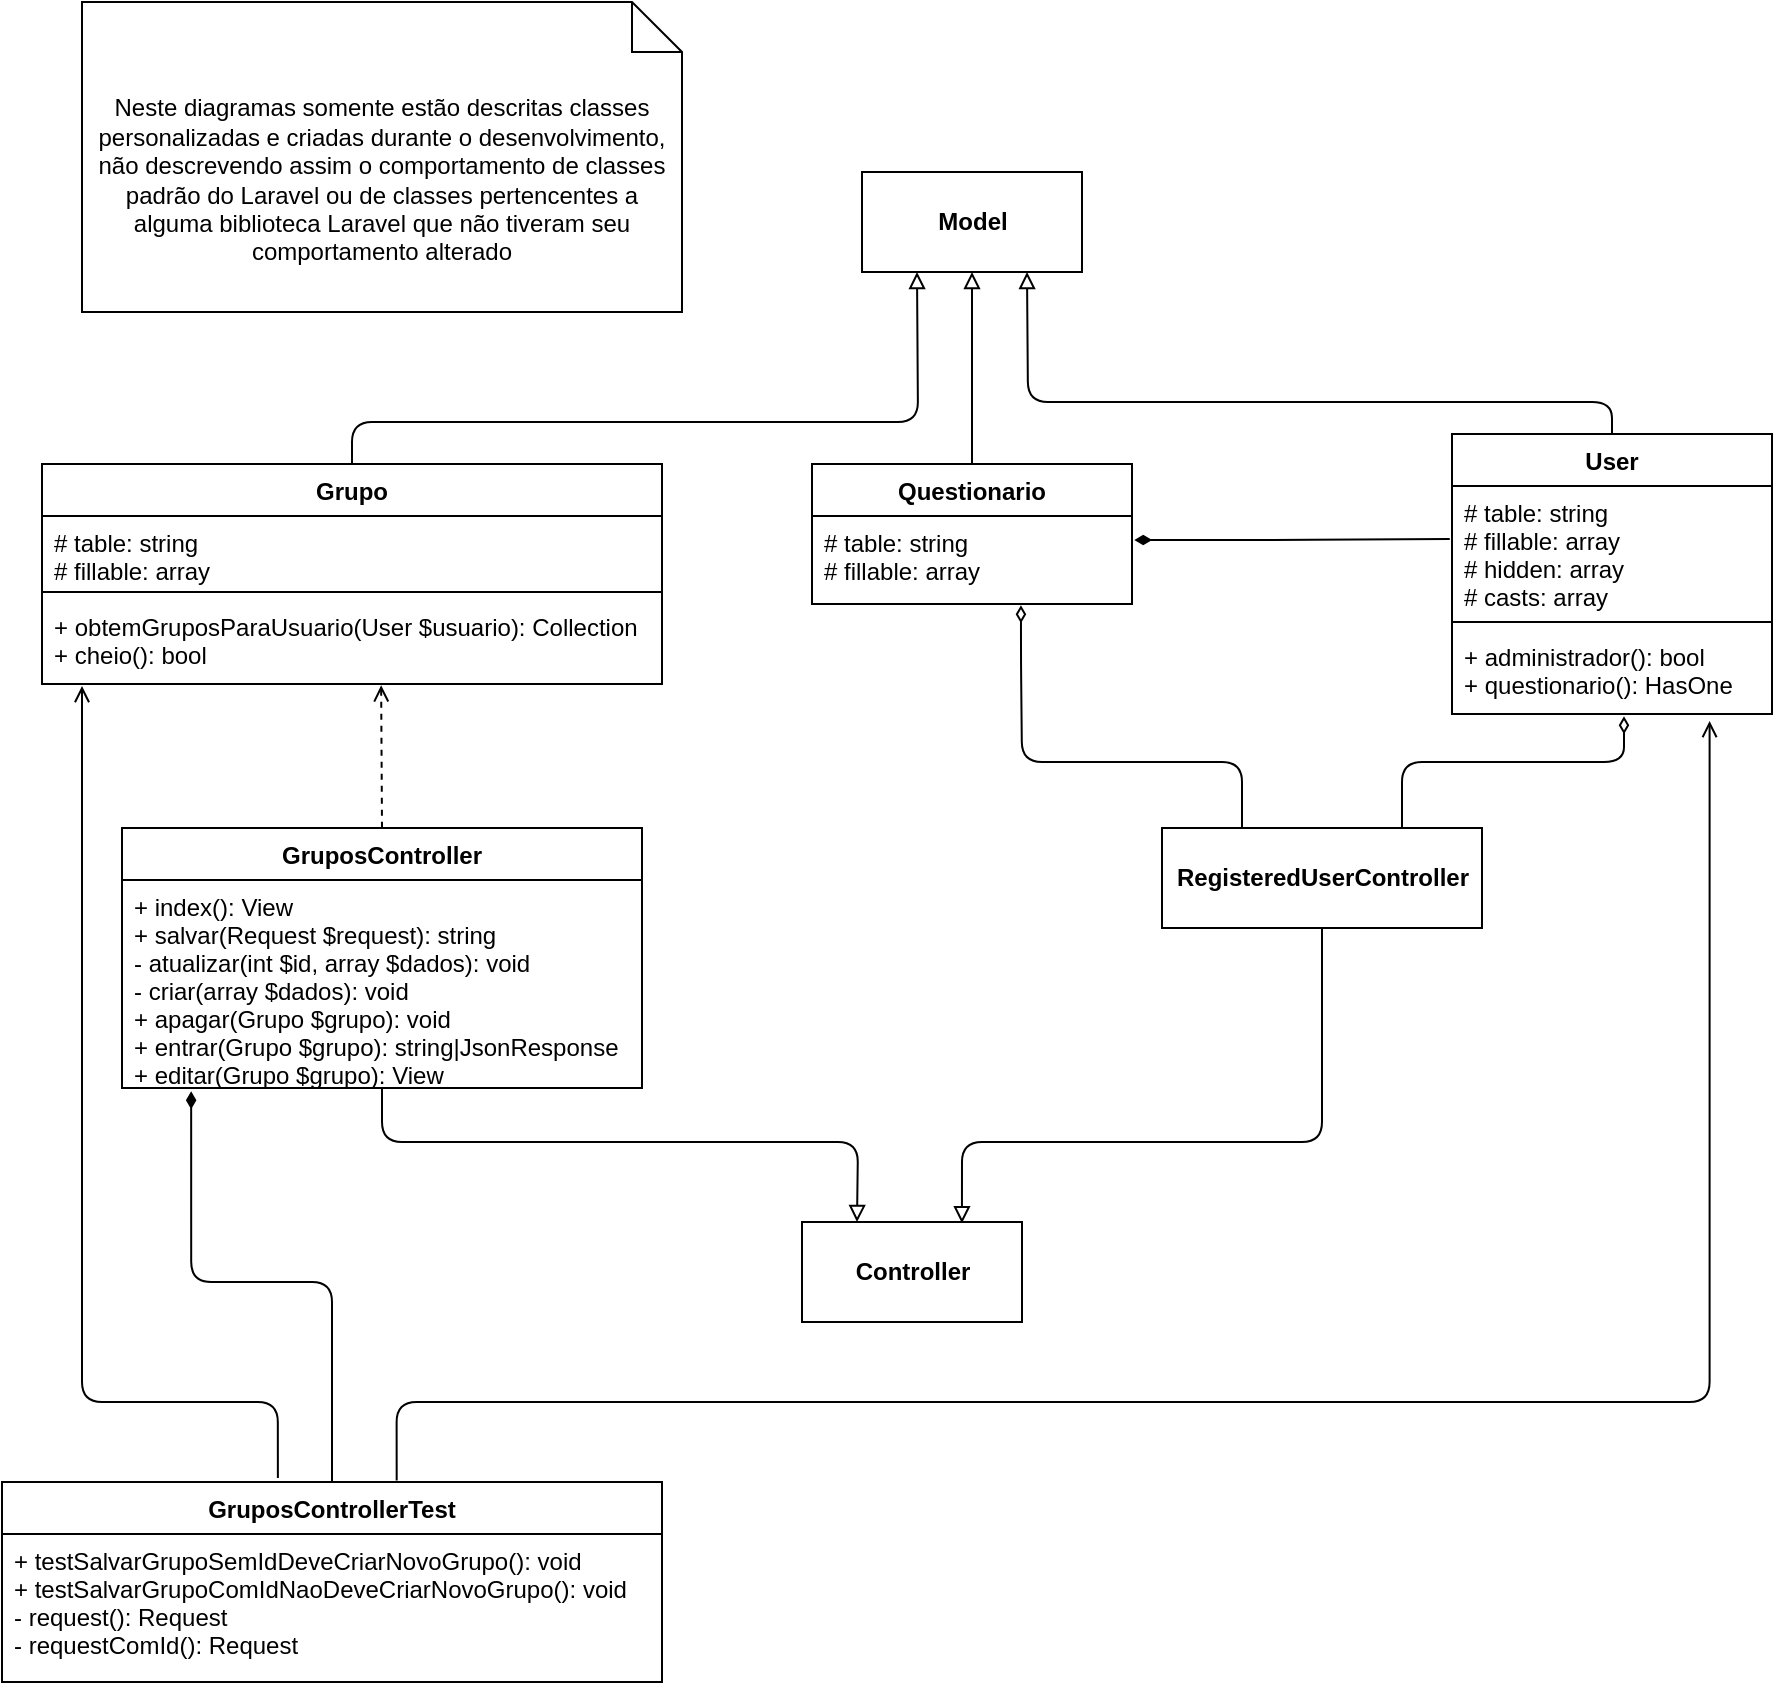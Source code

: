<mxfile version="15.4.0" type="device"><diagram id="AtznXmaVAQkNEbKWmoS8" name="Página-1"><mxGraphModel dx="1848" dy="1767" grid="1" gridSize="10" guides="1" tooltips="1" connect="1" arrows="1" fold="1" page="1" pageScale="1" pageWidth="827" pageHeight="1169" math="0" shadow="0"><root><mxCell id="0"/><mxCell id="1" parent="0"/><mxCell id="llzI9REoWxfGJaRleYja-14" style="rounded=1;orthogonalLoop=1;jettySize=auto;html=1;exitX=0.5;exitY=0;exitDx=0;exitDy=0;entryX=0.25;entryY=1;entryDx=0;entryDy=0;endArrow=block;endFill=0;startArrow=none;startFill=0;" parent="1" source="eUh0fk9WpUcuAAmM2z-j-5" target="sop4DFbQc2MSbeX4ypm9-6" edge="1"><mxGeometry relative="1" as="geometry"><mxPoint x="277.5" y="100" as="targetPoint"/><mxPoint x="160" y="181" as="sourcePoint"/><Array as="points"><mxPoint x="145" y="160"/><mxPoint x="428" y="160"/></Array></mxGeometry></mxCell><mxCell id="KbaylGvpEEM9X5UKFjrA-10" style="edgeStyle=orthogonalEdgeStyle;rounded=1;orthogonalLoop=1;jettySize=auto;html=1;entryX=0.5;entryY=0;entryDx=0;entryDy=0;startArrow=open;startFill=0;endArrow=none;endFill=0;dashed=1;exitX=0.547;exitY=1.016;exitDx=0;exitDy=0;exitPerimeter=0;" parent="1" source="eUh0fk9WpUcuAAmM2z-j-8" target="sop4DFbQc2MSbeX4ypm9-12" edge="1"><mxGeometry relative="1" as="geometry"><Array as="points"><mxPoint x="160" y="292"/></Array><mxPoint x="145" y="300" as="sourcePoint"/></mxGeometry></mxCell><mxCell id="llzI9REoWxfGJaRleYja-17" style="rounded=1;orthogonalLoop=1;jettySize=auto;html=1;exitX=0.5;exitY=0;exitDx=0;exitDy=0;entryX=0.75;entryY=1;entryDx=0;entryDy=0;endArrow=block;endFill=0;" parent="1" source="iEVbgEo763OMgh6I9MX8-1" target="sop4DFbQc2MSbeX4ypm9-6" edge="1"><mxGeometry relative="1" as="geometry"><mxPoint x="305" y="100" as="targetPoint"/><mxPoint x="775" y="181" as="sourcePoint"/><Array as="points"><mxPoint x="775" y="150"/><mxPoint x="483" y="150"/></Array></mxGeometry></mxCell><mxCell id="llzI9REoWxfGJaRleYja-26" style="edgeStyle=none;rounded=0;orthogonalLoop=1;jettySize=auto;html=1;exitX=0.5;exitY=0;exitDx=0;exitDy=0;endArrow=block;endFill=0;startArrow=none;startFill=0;entryX=0.5;entryY=1;entryDx=0;entryDy=0;" parent="1" source="llzI9REoWxfGJaRleYja-22" target="sop4DFbQc2MSbeX4ypm9-6" edge="1"><mxGeometry relative="1" as="geometry"><mxPoint x="305" y="110" as="targetPoint"/></mxGeometry></mxCell><mxCell id="llzI9REoWxfGJaRleYja-22" value="Questionario" style="swimlane;fontStyle=1;align=center;verticalAlign=top;childLayout=stackLayout;horizontal=1;startSize=26;horizontalStack=0;resizeParent=1;resizeParentMax=0;resizeLast=0;collapsible=1;marginBottom=0;" parent="1" vertex="1"><mxGeometry x="375" y="181" width="160" height="70" as="geometry"/></mxCell><mxCell id="llzI9REoWxfGJaRleYja-23" value="# table: string&#10;# fillable: array" style="text;strokeColor=none;fillColor=none;align=left;verticalAlign=top;spacingLeft=4;spacingRight=4;overflow=hidden;rotatable=0;points=[[0,0.5],[1,0.5]];portConstraint=eastwest;" parent="llzI9REoWxfGJaRleYja-22" vertex="1"><mxGeometry y="26" width="160" height="44" as="geometry"/></mxCell><mxCell id="sop4DFbQc2MSbeX4ypm9-6" value="&lt;b&gt;Model&lt;/b&gt;" style="html=1;" parent="1" vertex="1"><mxGeometry x="400" y="35" width="110" height="50" as="geometry"/></mxCell><mxCell id="sop4DFbQc2MSbeX4ypm9-7" value="&lt;b&gt;Controller&lt;/b&gt;" style="html=1;" parent="1" vertex="1"><mxGeometry x="370" y="560" width="110" height="50" as="geometry"/></mxCell><mxCell id="sop4DFbQc2MSbeX4ypm9-25" style="edgeStyle=none;rounded=1;orthogonalLoop=1;jettySize=auto;html=1;entryX=0.25;entryY=0;entryDx=0;entryDy=0;strokeColor=#000000;endArrow=block;endFill=0;startArrow=none;startFill=0;" parent="1" source="sop4DFbQc2MSbeX4ypm9-12" target="sop4DFbQc2MSbeX4ypm9-7" edge="1"><mxGeometry relative="1" as="geometry"><Array as="points"><mxPoint x="160" y="520"/><mxPoint x="398" y="520"/></Array></mxGeometry></mxCell><mxCell id="sop4DFbQc2MSbeX4ypm9-12" value="GruposController" style="swimlane;fontStyle=1;align=center;verticalAlign=top;childLayout=stackLayout;horizontal=1;startSize=26;horizontalStack=0;resizeParent=1;resizeParentMax=0;resizeLast=0;collapsible=1;marginBottom=0;" parent="1" vertex="1"><mxGeometry x="30" y="363" width="260" height="130" as="geometry"/></mxCell><mxCell id="sop4DFbQc2MSbeX4ypm9-15" value="+ index(): View&#10;+ salvar(Request $request): string&#10;- atualizar(int $id, array $dados): void&#10;- criar(array $dados): void&#10;+ apagar(Grupo $grupo): void&#10;+ entrar(Grupo $grupo): string|JsonResponse&#10;+ editar(Grupo $grupo): View" style="text;strokeColor=none;fillColor=none;align=left;verticalAlign=top;spacingLeft=4;spacingRight=4;overflow=hidden;rotatable=0;points=[[0,0.5],[1,0.5]];portConstraint=eastwest;" parent="sop4DFbQc2MSbeX4ypm9-12" vertex="1"><mxGeometry y="26" width="260" height="104" as="geometry"/></mxCell><mxCell id="sop4DFbQc2MSbeX4ypm9-26" style="edgeStyle=none;rounded=1;orthogonalLoop=1;jettySize=auto;html=1;entryX=0.727;entryY=0.013;entryDx=0;entryDy=0;strokeColor=#000000;endArrow=block;endFill=0;startArrow=none;startFill=0;exitX=0.5;exitY=1;exitDx=0;exitDy=0;entryPerimeter=0;shadow=0;sketch=0;" parent="1" source="KbaylGvpEEM9X5UKFjrA-17" target="sop4DFbQc2MSbeX4ypm9-7" edge="1"><mxGeometry relative="1" as="geometry"><mxPoint x="771" y="446.988" as="sourcePoint"/><Array as="points"><mxPoint x="630" y="520"/><mxPoint x="450" y="520"/></Array></mxGeometry></mxCell><mxCell id="iEVbgEo763OMgh6I9MX8-12" style="edgeStyle=orthogonalEdgeStyle;rounded=1;orthogonalLoop=1;jettySize=auto;html=1;exitX=0.75;exitY=0;exitDx=0;exitDy=0;entryX=0.54;entryY=1.026;entryDx=0;entryDy=0;entryPerimeter=0;startArrow=none;startFill=0;endArrow=diamondThin;endFill=0;" parent="1" source="KbaylGvpEEM9X5UKFjrA-17" target="iEVbgEo763OMgh6I9MX8-4" edge="1"><mxGeometry relative="1" as="geometry"><Array as="points"><mxPoint x="670" y="330"/><mxPoint x="781" y="330"/><mxPoint x="781" y="307"/></Array></mxGeometry></mxCell><mxCell id="KbaylGvpEEM9X5UKFjrA-17" value="&lt;b&gt;RegisteredUserController&lt;/b&gt;" style="html=1;" parent="1" vertex="1"><mxGeometry x="550" y="363" width="160" height="50" as="geometry"/></mxCell><mxCell id="eUh0fk9WpUcuAAmM2z-j-5" value="Grupo" style="swimlane;fontStyle=1;align=center;verticalAlign=top;childLayout=stackLayout;horizontal=1;startSize=26;horizontalStack=0;resizeParent=1;resizeParentMax=0;resizeLast=0;collapsible=1;marginBottom=0;" parent="1" vertex="1"><mxGeometry x="-10" y="181" width="310" height="110" as="geometry"/></mxCell><mxCell id="eUh0fk9WpUcuAAmM2z-j-6" value="# table: string&#10;# fillable: array" style="text;strokeColor=none;fillColor=none;align=left;verticalAlign=top;spacingLeft=4;spacingRight=4;overflow=hidden;rotatable=0;points=[[0,0.5],[1,0.5]];portConstraint=eastwest;" parent="eUh0fk9WpUcuAAmM2z-j-5" vertex="1"><mxGeometry y="26" width="310" height="34" as="geometry"/></mxCell><mxCell id="eUh0fk9WpUcuAAmM2z-j-7" value="" style="line;strokeWidth=1;fillColor=none;align=left;verticalAlign=middle;spacingTop=-1;spacingLeft=3;spacingRight=3;rotatable=0;labelPosition=right;points=[];portConstraint=eastwest;" parent="eUh0fk9WpUcuAAmM2z-j-5" vertex="1"><mxGeometry y="60" width="310" height="8" as="geometry"/></mxCell><mxCell id="eUh0fk9WpUcuAAmM2z-j-8" value="+ obtemGruposParaUsuario(User $usuario): Collection&#10;+ cheio(): bool" style="text;strokeColor=none;fillColor=none;align=left;verticalAlign=top;spacingLeft=4;spacingRight=4;overflow=hidden;rotatable=0;points=[[0,0.5],[1,0.5]];portConstraint=eastwest;" parent="eUh0fk9WpUcuAAmM2z-j-5" vertex="1"><mxGeometry y="68" width="310" height="42" as="geometry"/></mxCell><mxCell id="iEVbgEo763OMgh6I9MX8-1" value="User" style="swimlane;fontStyle=1;align=center;verticalAlign=top;childLayout=stackLayout;horizontal=1;startSize=26;horizontalStack=0;resizeParent=1;resizeParentMax=0;resizeLast=0;collapsible=1;marginBottom=0;" parent="1" vertex="1"><mxGeometry x="695" y="166" width="160" height="140" as="geometry"/></mxCell><mxCell id="iEVbgEo763OMgh6I9MX8-2" value="# table: string&#10;# fillable: array&#10;# hidden: array&#10;# casts: array&#10;&#10;" style="text;strokeColor=none;fillColor=none;align=left;verticalAlign=top;spacingLeft=4;spacingRight=4;overflow=hidden;rotatable=0;points=[[0,0.5],[1,0.5]];portConstraint=eastwest;" parent="iEVbgEo763OMgh6I9MX8-1" vertex="1"><mxGeometry y="26" width="160" height="64" as="geometry"/></mxCell><mxCell id="iEVbgEo763OMgh6I9MX8-3" value="" style="line;strokeWidth=1;fillColor=none;align=left;verticalAlign=middle;spacingTop=-1;spacingLeft=3;spacingRight=3;rotatable=0;labelPosition=right;points=[];portConstraint=eastwest;" parent="iEVbgEo763OMgh6I9MX8-1" vertex="1"><mxGeometry y="90" width="160" height="8" as="geometry"/></mxCell><mxCell id="iEVbgEo763OMgh6I9MX8-4" value="+ administrador(): bool&#10;+ questionario(): HasOne" style="text;strokeColor=none;fillColor=none;align=left;verticalAlign=top;spacingLeft=4;spacingRight=4;overflow=hidden;rotatable=0;points=[[0,0.5],[1,0.5]];portConstraint=eastwest;" parent="iEVbgEo763OMgh6I9MX8-1" vertex="1"><mxGeometry y="98" width="160" height="42" as="geometry"/></mxCell><mxCell id="iEVbgEo763OMgh6I9MX8-9" style="edgeStyle=orthogonalEdgeStyle;rounded=1;orthogonalLoop=1;jettySize=auto;html=1;entryX=0.25;entryY=0;entryDx=0;entryDy=0;startArrow=diamondThin;startFill=0;endArrow=none;endFill=0;exitX=0.653;exitY=1.015;exitDx=0;exitDy=0;exitPerimeter=0;" parent="1" source="llzI9REoWxfGJaRleYja-23" target="KbaylGvpEEM9X5UKFjrA-17" edge="1"><mxGeometry relative="1" as="geometry"><mxPoint x="465" y="260.604" as="sourcePoint"/><Array as="points"><mxPoint x="480" y="280"/><mxPoint x="480" y="330"/><mxPoint x="590" y="330"/></Array><mxPoint x="480" y="370.0" as="targetPoint"/></mxGeometry></mxCell><mxCell id="iEVbgEo763OMgh6I9MX8-16" value="" style="endArrow=none;html=1;rounded=1;edgeStyle=orthogonalEdgeStyle;exitX=1.007;exitY=0.273;exitDx=0;exitDy=0;exitPerimeter=0;entryX=-0.007;entryY=0.414;entryDx=0;entryDy=0;entryPerimeter=0;startArrow=diamondThin;startFill=1;" parent="1" source="llzI9REoWxfGJaRleYja-23" target="iEVbgEo763OMgh6I9MX8-2" edge="1"><mxGeometry width="50" height="50" relative="1" as="geometry"><mxPoint x="570" y="260" as="sourcePoint"/><mxPoint x="620" y="210" as="targetPoint"/></mxGeometry></mxCell><mxCell id="iEVbgEo763OMgh6I9MX8-17" value="&lt;br&gt;Neste diagramas somente estão descritas classes personalizadas e criadas durante o desenvolvimento, não descrevendo assim o comportamento de classes padrão do Laravel ou de classes pertencentes a alguma biblioteca Laravel que não tiveram seu comportamento alterado" style="shape=note2;boundedLbl=1;whiteSpace=wrap;html=1;size=25;verticalAlign=top;align=center;" parent="1" vertex="1"><mxGeometry x="10" y="-50" width="300" height="155" as="geometry"/></mxCell><mxCell id="8oZy6z5bDF1Cr-x30lGF-5" style="edgeStyle=orthogonalEdgeStyle;rounded=1;orthogonalLoop=1;jettySize=auto;html=1;entryX=0.133;entryY=1.016;entryDx=0;entryDy=0;entryPerimeter=0;exitX=0.5;exitY=0;exitDx=0;exitDy=0;endArrow=diamondThin;endFill=1;" edge="1" parent="1" source="8oZy6z5bDF1Cr-x30lGF-1" target="sop4DFbQc2MSbeX4ypm9-15"><mxGeometry relative="1" as="geometry"><Array as="points"><mxPoint x="135" y="590"/><mxPoint x="65" y="590"/></Array></mxGeometry></mxCell><mxCell id="8oZy6z5bDF1Cr-x30lGF-1" value="GruposControllerTest" style="swimlane;fontStyle=1;align=center;verticalAlign=top;childLayout=stackLayout;horizontal=1;startSize=26;horizontalStack=0;resizeParent=1;resizeParentMax=0;resizeLast=0;collapsible=1;marginBottom=0;" vertex="1" parent="1"><mxGeometry x="-30" y="690" width="330" height="100" as="geometry"/></mxCell><mxCell id="8oZy6z5bDF1Cr-x30lGF-4" value="+ testSalvarGrupoSemIdDeveCriarNovoGrupo(): void&#10;+ testSalvarGrupoComIdNaoDeveCriarNovoGrupo(): void&#10;- request(): Request&#10;- requestComId(): Request" style="text;strokeColor=none;fillColor=none;align=left;verticalAlign=top;spacingLeft=4;spacingRight=4;overflow=hidden;rotatable=0;points=[[0,0.5],[1,0.5]];portConstraint=eastwest;" vertex="1" parent="8oZy6z5bDF1Cr-x30lGF-1"><mxGeometry y="26" width="330" height="74" as="geometry"/></mxCell><mxCell id="8oZy6z5bDF1Cr-x30lGF-7" style="edgeStyle=orthogonalEdgeStyle;rounded=1;orthogonalLoop=1;jettySize=auto;html=1;exitX=0.418;exitY=-0.02;exitDx=0;exitDy=0;exitPerimeter=0;endArrow=open;endFill=0;" edge="1" parent="1" source="8oZy6z5bDF1Cr-x30lGF-1"><mxGeometry relative="1" as="geometry"><mxPoint x="110.09" y="700" as="sourcePoint"/><mxPoint x="10" y="292" as="targetPoint"/><Array as="points"><mxPoint x="108" y="650"/><mxPoint x="10" y="650"/></Array></mxGeometry></mxCell><mxCell id="8oZy6z5bDF1Cr-x30lGF-9" style="edgeStyle=orthogonalEdgeStyle;rounded=1;orthogonalLoop=1;jettySize=auto;html=1;entryX=0.805;entryY=1.083;entryDx=0;entryDy=0;entryPerimeter=0;exitX=0.598;exitY=-0.007;exitDx=0;exitDy=0;endArrow=open;endFill=0;exitPerimeter=0;" edge="1" parent="1" source="8oZy6z5bDF1Cr-x30lGF-1" target="iEVbgEo763OMgh6I9MX8-4"><mxGeometry relative="1" as="geometry"><mxPoint x="157.94" y="698" as="sourcePoint"/><mxPoint x="296.98" y="302.008" as="targetPoint"/><Array as="points"><mxPoint x="167" y="650"/><mxPoint x="824" y="650"/></Array></mxGeometry></mxCell></root></mxGraphModel></diagram></mxfile>